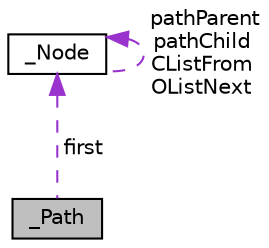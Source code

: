 digraph "_Path"
{
  edge [fontname="Helvetica",fontsize="10",labelfontname="Helvetica",labelfontsize="10"];
  node [fontname="Helvetica",fontsize="10",shape=record];
  Node1 [label="_Path",height=0.2,width=0.4,color="black", fillcolor="grey75", style="filled", fontcolor="black"];
  Node2 -> Node1 [dir="back",color="darkorchid3",fontsize="10",style="dashed",label=" first" ,fontname="Helvetica"];
  Node2 [label="_Node",height=0.2,width=0.4,color="black", fillcolor="white", style="filled",URL="$d0/d6e/struct___node.html"];
  Node2 -> Node2 [dir="back",color="darkorchid3",fontsize="10",style="dashed",label=" pathParent\npathChild\nCListFrom\nOListNext" ,fontname="Helvetica"];
}
